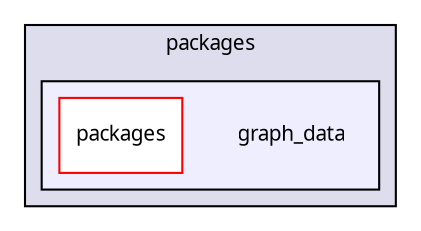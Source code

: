 digraph "packages/graph/packages/graph_data/" {
  compound=true
  node [ fontsize="10", fontname="FreeSans.ttf"];
  edge [ labelfontsize="10", labelfontname="FreeSans.ttf"];
  subgraph clusterdir_2f0bd91a0714506c55b775447170c762 {
    graph [ bgcolor="#ddddee", pencolor="black", label="packages" fontname="FreeSans.ttf", fontsize="10", URL="dir_2f0bd91a0714506c55b775447170c762.html"]
  subgraph clusterdir_5168caad8b6a33e4b1242ec2ee885fdc {
    graph [ bgcolor="#eeeeff", pencolor="black", label="" URL="dir_5168caad8b6a33e4b1242ec2ee885fdc.html"];
    dir_5168caad8b6a33e4b1242ec2ee885fdc [shape=plaintext label="graph_data"];
    dir_30c1d2fe0a3e23b90a7ad4351fc42f24 [shape=box label="packages" color="red" fillcolor="white" style="filled" URL="dir_30c1d2fe0a3e23b90a7ad4351fc42f24.html"];
  }
  }
}
